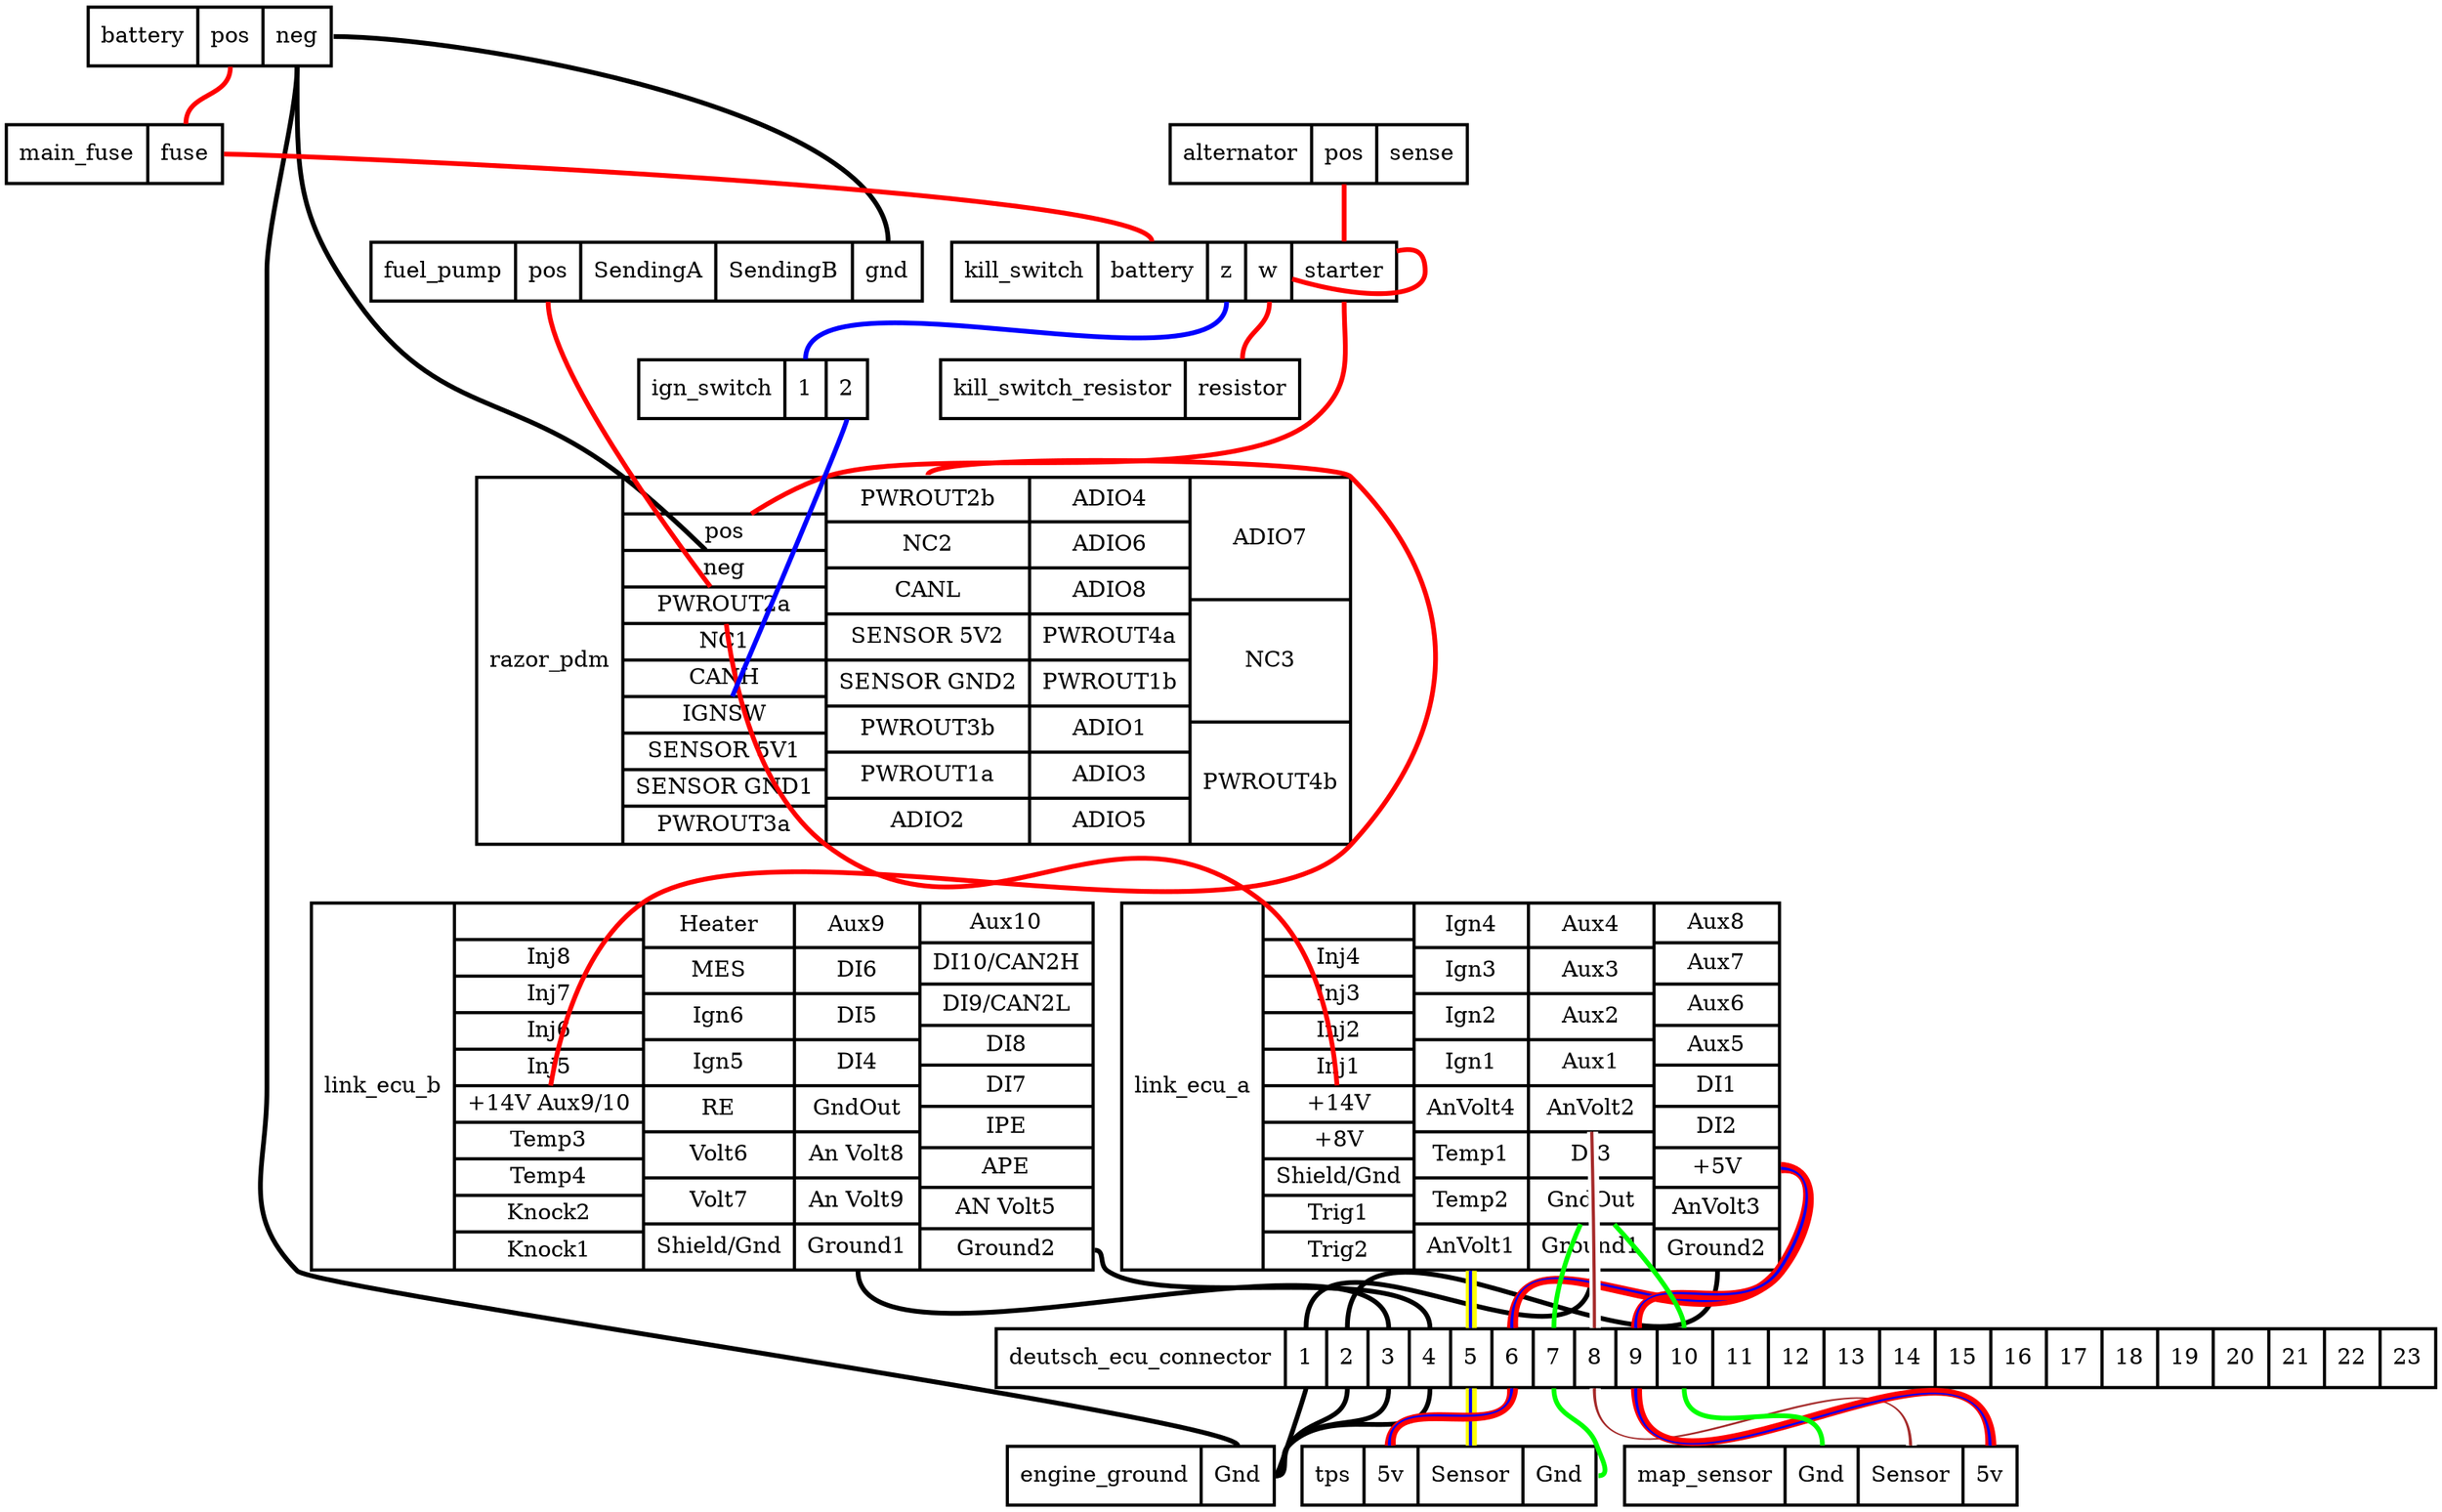 graph "" {
	graph [bb="0,0,1529,936"];
	node [label="\N"];
	battery	[height=0.51389,
		label="battery | <pos> pos | <neg> neg ",
		pos="128,917.5",
		rects="51.5,899.5,120.5,935.5 120.5,899.5,161.5,935.5 161.5,899.5,204.5,935.5",
		shape=record,
		style=bold,
		width=2.125];
	main_fuse	[height=0.51389,
		label="main_fuse | <fuse> fuse ",
		pos="68,844.5",
		rects="0,826.5,89,862.5 89,826.5,136,862.5",
		shape=record,
		style=bold,
		width=1.8889];
	battery:pos -- main_fuse:fuse	[color=red,
		penwidth=3,
		pos="141,899 141,878.73 113,883.27 113,863"];
	razor_pdm	[height=3.2083,
		label="razor_pdm | {  | <pos> pos  | <neg> neg  | <PWROUT2a> PWROUT2a  | <NC1> NC1  | <CANH> CANH  | <IGNSW> IGNSW  | <SENSOR 5V1> SENSOR \
5V1  | <SENSOR GND1> SENSOR GND1  | <PWROUT3a> PWROUT3a } | {<PWROUT2b> PWROUT2b  | <NC2> NC2  | <CANL> CANL  | <SENSOR 5V2> SENSOR \
5V2  | <SENSOR GND2> SENSOR GND2  | <PWROUT3b> PWROUT3b  | <PWROUT1a> PWROUT1a  | <ADIO2> ADIO2 } | {<ADIO4> ADIO4  | <ADIO6> ADIO6  | <\
ADIO8> ADIO8  | <PWROUT4a> PWROUT4a  | <PWROUT1b> PWROUT1b  | <ADIO1> ADIO1  | <ADIO3> ADIO3  | <ADIO5> ADIO5 } | {<ADIO7> ADIO7  | <\
NC3> NC3  | <PWROUT4b> PWROUT4b } ",
		pos="571,528.5",
		rects="296,413.5,388,643.5 388,620.5,516,643.5 388,597.5,516,620.5 388,574.5,516,597.5 388,551.5,516,574.5 388,528.5,516,551.5 388,505.5,\
516,528.5 388,482.5,516,505.5 388,459.5,516,482.5 388,436.5,516,459.5 388,413.5,516,436.5 516,615.5,644,643.5 516,586.5,644,615.5 \
516,557.5,644,586.5 516,528.5,644,557.5 516,500.5,644,528.5 516,471.5,644,500.5 516,442.5,644,471.5 516,413.5,644,442.5 644,615.5,\
745,643.5 644,586.5,745,615.5 644,557.5,745,586.5 644,528.5,745,557.5 644,500.5,745,528.5 644,471.5,745,500.5 644,442.5,745,471.5 \
644,413.5,745,442.5 745,567.5,846,643.5 745,490.5,846,567.5 745,413.5,846,490.5",
		shape=record,
		style=bold,
		width=7.6389];
	battery:neg -- razor_pdm:neg	[color=black,
		penwidth=3,
		pos="183,899 183,831.95 181.85,807.43 221,753 272.76,681.05 317.72,698 388,644 407.43,629.08 428.23,609.68 440.67,597.66"];
	fuel_pump	[height=0.51389,
		label="fuel_pump | <pos> pos | <SendingA> SendingA | <SendingB> SendingB | <gnd> gnd ",
		pos="403,771.5",
		rects="229.5,753.5,320.5,789.5 320.5,753.5,361.5,789.5 361.5,753.5,446.5,789.5 446.5,753.5,532.5,789.5 532.5,753.5,576.5,789.5",
		shape=record,
		style=bold,
		width=4.8194];
	battery:neg -- fuel_pump:gnd	[color=black,
		penwidth=3,
		pos="206,917.5 288.57,917.5 555,872.57 555,790"];
	engine_ground	[height=0.51389,
		label="engine_ground | <Gnd> Gnd ",
		pos="714,18.5",
		rects="630,0.5,752,36.5 752,0.5,798,36.5",
		shape=record,
		style=bold,
		width=2.3333];
	battery:neg -- engine_ground:Gnd	[color=black,
		penwidth=3,
		pos="183,899 183,842.15 164,829.35 164,772.5 164,772.5 164,772.5 164,260.5 164,208.92 146.85,182.8 183,146 194.72,134.07 775,53.721 775,\
37"];
	kill_switch	[height=0.51389,
		label="kill_switch | <battery> battery | <z> z | <w> w | <starter> starter ",
		pos="735,771.5",
		rects="595,753.5,687,789.5 687,753.5,756,789.5 756,753.5,780,789.5 780,753.5,809,789.5 809,753.5,875,789.5",
		shape=record,
		style=bold,
		width=3.8889];
	main_fuse:fuse -- kill_switch:battery	[color=red,
		penwidth=3,
		pos="137,844.5 169.59,844.5 721,822.59 721,790"];
	link_ecu_a	[height=3.2083,
		label="link_ecu_a | {  | <Inj4> Inj4  | <Inj3> Inj3  | <Inj2> Inj2  | <Inj1> Inj1  | <+14V> +14V  | <+8V> +8V  | <Shield/Gnd> Shield/Gnd  | <\
Trig1> Trig1  | <Trig2> Trig2 } | {<Ign4> Ign4  | <Ign3> Ign3  | <Ign2> Ign2  | <Ign1> Ign1  | <AnVolt4> AnVolt4  | <Temp1> Temp1  | <\
Temp2> Temp2  | <AnVolt1> AnVolt1 } | {<Aux4> Aux4  | <Aux3> Aux3  | <Aux2> Aux2  | <Aux1> Aux1  | <AnVolt2> AnVolt2  | <DI3> DI3  | <\
GndOut> GndOut  | <Ground1> Ground1 } | {<Aux8> Aux8  | <Aux7> Aux7  | <Aux6> Aux6  | <Aux5> Aux5  | <DI1> DI1  | <DI2> DI2  | <+\
5V> +5V  | <AnVolt3> AnVolt3  | <Ground2> Ground2 } ",
		pos="909,261.5",
		rects="702,146.5,791,376.5 791,353.5,886,376.5 791,330.5,886,353.5 791,307.5,886,330.5 791,284.5,886,307.5 791,261.5,886,284.5 791,238.5,\
886,261.5 791,215.5,886,238.5 791,192.5,886,215.5 791,169.5,886,192.5 791,146.5,886,169.5 886,348.5,958,376.5 886,319.5,958,348.5 \
886,290.5,958,319.5 886,261.5,958,290.5 886,233.5,958,261.5 886,204.5,958,233.5 886,175.5,958,204.5 886,146.5,958,175.5 958,348.5,\
1037,376.5 958,319.5,1037,348.5 958,290.5,1037,319.5 958,261.5,1037,290.5 958,233.5,1037,261.5 958,204.5,1037,233.5 958,175.5,1037,\
204.5 958,146.5,1037,175.5 1037,351.5,1116,376.5 1037,325.5,1116,351.5 1037,300.5,1116,325.5 1037,274.5,1116,300.5 1037,249.5,1116,\
274.5 1037,223.5,1116,249.5 1037,198.5,1116,223.5 1037,172.5,1116,198.5 1037,146.5,1116,172.5",
		shape=record,
		style=bold,
		width=5.75];
	razor_pdm:PWROUT2a -- link_ecu_a:"+14V"	[color=red,
		penwidth=3,
		pos="453.19,551.3 456.75,522.07 470.1,447.86 516,413 614.17,338.46 694.68,453.92 791,377 827.5,347.85 835.65,287.52 837.48,261.68"];
	link_ecu_b	[height=3.2083,
		label="link_ecu_b | {  | <Inj8> Inj8  | <Inj7> Inj7  | <Inj6> Inj6  | <Inj5> Inj5  | <+14V Aux9/10> +14V Aux9/10  | <Temp3> Temp3  | <Temp4> \
Temp4  | <Knock2> Knock2  | <Knock1> Knock1 } | {<Heater> Heater  | <MES> MES  | <Ign6> Ign6  | <Ign5> Ign5  | <RE> RE  | <Volt6> \
Volt6  | <Volt7> Volt7  | <Shield/Gnd> Shield/Gnd } | {<Aux9> Aux9  | <DI6> DI6  | <DI5> DI5  | <DI4> DI4  | <GndOut> GndOut  | <\
An Volt8> An Volt8  | <An Volt9> An Volt9  | <Ground1> Ground1 } | {<Aux10> Aux10  | <DI10/CAN2H> DI10/CAN2H  | <DI9/CAN2L> DI9/\
CAN2L  | <DI8> DI8  | <DI7> DI7  | <IPE> IPE  | <APE> APE  | <AN Volt5> AN Volt5  | <Ground2> Ground2 } ",
		pos="438,261.5",
		rects="192,146.5,282,376.5 282,353.5,401,376.5 282,330.5,401,353.5 282,307.5,401,330.5 282,284.5,401,307.5 282,261.5,401,284.5 282,238.5,\
401,261.5 282,215.5,401,238.5 282,192.5,401,215.5 282,169.5,401,192.5 282,146.5,401,169.5 401,348.5,496,376.5 401,319.5,496,348.5 \
401,290.5,496,319.5 401,261.5,496,290.5 401,233.5,496,261.5 401,204.5,496,233.5 401,175.5,496,204.5 401,146.5,496,175.5 496,348.5,\
575,376.5 496,319.5,575,348.5 496,290.5,575,319.5 496,261.5,575,290.5 496,233.5,575,261.5 496,204.5,575,233.5 496,175.5,575,204.5 \
496,146.5,575,175.5 575,351.5,684,376.5 575,325.5,684,351.5 575,300.5,684,325.5 575,274.5,684,300.5 575,249.5,684,274.5 575,223.5,\
684,249.5 575,198.5,684,223.5 575,172.5,684,198.5 575,146.5,684,172.5",
		shape=record,
		style=bold,
		width=6.8333];
	razor_pdm:PWROUT2b -- link_ecu_b:"+14V Aux9/10"	[color=red,
		penwidth=3,
		pos="580,644.5 580,659.28 835.57,653.97 846,643.5 918.3,570.92 915.46,488.3 846,413 778.73,340.07 482.55,433.5 401,377 360.98,349.28 \
346.92,287.61 342.65,261.52"];
	fuel_pump:pos -- razor_pdm:PWROUT2a	[color=red,
		penwidth=3,
		pos="341,753 341,712.58 417.12,609.15 443.29,574.79"];
	kill_switch:starter -- razor_pdm:pos	[color=red,
		penwidth=3,
		pos="842,753 842,719.47 848.28,702.02 823,680 771.2,634.89 581.51,664.66 516,644 498.79,638.57 480.83,628.44 468.34,620.56"];
	kill_switch:starter -- kill_switch:w	[color=red,
		penwidth=3,
		pos="875.03,784.1 888.25,787.02 893,782.82 893,771.5 893,755.15 855.61,753.65 809.29,767"];
	kill_switch_resistor	[height=0.51389,
		label="kill_switch_resistor | <resistor> resistor ",
		pos="701,698.5",
		rects="588,680.5,742,716.5 742,680.5,814,716.5",
		shape=record,
		style=bold,
		width=3.1389];
	kill_switch:w -- kill_switch_resistor:resistor	[color=red,
		penwidth=3,
		pos="795,753 795,735.31 778,734.69 778,717"];
	ign_switch	[height=0.51389,
		label="ign_switch | <1> 1 | <2> 2 ",
		pos="470,698.5",
		rects="398,680.5,490,716.5 490,680.5,516,716.5 516,680.5,542,716.5",
		shape=record,
		style=bold,
		width=2];
	kill_switch:z -- ign_switch:1	[color=blue,
		penwidth=3,
		pos="768,753 768,693.57 503,776.43 503,717"];
	deutsch_ecu_connector	[height=0.51389,
		label="deutsch_ecu_connector | <1> 1 | <2> 2 | <3> 3 | <4> 4 | <5> 5 | <6> 6 | <7> 7 | <8> 8 | <9> 9 | <10> 10 | <11> 11 | <12> 12 | <13> \
13 | <14> 14 | <15> 15 | <16> 16 | <17> 17 | <18> 18 | <19> 19 | <20> 20 | <21> 21 | <22> 22 | <23> 23 ",
		pos="1076,91.5",
		rects="623,73.5,805,109.5 805,73.5,831,109.5 831,73.5,857,109.5 857,73.5,883,109.5 883,73.5,909,109.5 909,73.5,935,109.5 935,73.5,961,109.5 \
961,73.5,987,109.5 987,73.5,1013,109.5 1013,73.5,1039,109.5 1039,73.5,1074,109.5 1074,73.5,1109,109.5 1109,73.5,1144,109.5 1144,\
73.5,1179,109.5 1179,73.5,1214,109.5 1214,73.5,1249,109.5 1249,73.5,1284,109.5 1284,73.5,1319,109.5 1319,73.5,1354,109.5 1354,73.5,\
1389,109.5 1389,73.5,1424,109.5 1424,73.5,1459,109.5 1459,73.5,1494,109.5 1494,73.5,1529,109.5",
		shape=record,
		style=bold,
		width=12.583];
	link_ecu_a:Ground1 -- deutsch_ecu_connector:1	[color=black,
		penwidth=3,
		pos="998,146 998,64.416 818,191.58 818,110"];
	link_ecu_a:Ground2 -- deutsch_ecu_connector:2	[color=black,
		penwidth=3,
		pos="1077,146 1077,41.216 844,214.78 844,110"];
	link_ecu_a:AnVolt1 -- deutsch_ecu_connector:5	[color="yellow:blue:yellow",
		penwidth=3,
		pos="922,146 922,130 922,126 922,110"];
	link_ecu_a:"+5V" -- deutsch_ecu_connector:6	[color="red:blue:red",
		penwidth=3,
		pos="1117,210.5 1145.7,210.5 1134.2,168.16 1116,146 1067.5,86.99 948,186.36 948,110"];
	link_ecu_a:GndOut -- deutsch_ecu_connector:7	[color=green,
		penwidth=3,
		pos="990.93,175.24 983.85,159.62 974,133.64 974,110"];
	link_ecu_a:AnVolt2 -- deutsch_ecu_connector:8	[color="white:brown:white",
		penwidth=3,
		pos="998.34,233.45 998.91,208.56 1000,155.12 1000,110"];
	link_ecu_a:"+5V" -- deutsch_ecu_connector:9	[color="red:blue:red",
		penwidth=3,
		pos="1117,210.5 1145.7,210.5 1132.3,169.62 1116,146 1091.6,110.51 1026,153.08 1026,110"];
	link_ecu_a:GndOut -- deutsch_ecu_connector:10	[color=green,
		penwidth=3,
		pos="1011.5,175.47 1028.6,156.97 1056,125.03 1056,110"];
	link_ecu_b:Ground1 -- deutsch_ecu_connector:3	[color=black,
		penwidth=3,
		pos="536,146 536,71.348 870,184.65 870,110"];
	link_ecu_b:Ground2 -- deutsch_ecu_connector:4	[color=black,
		penwidth=3,
		pos="685,159.5 691.97,159.5 687.27,149.97 693,146 730.67,119.92 896,155.81 896,110"];
	ign_switch:2 -- razor_pdm:IGNSW	[color=blue,
		penwidth=3,
		pos="529,680 529,675.28 474.44,546.35 457.17,505.67"];
	alternator	[height=0.51389,
		label="alternator | <pos> pos | <sense> sense ",
		pos="826,844.5",
		rects="732.5,826.5,821.5,862.5 821.5,826.5,862.5,862.5 862.5,826.5,919.5,862.5",
		shape=record,
		style=bold,
		width=2.5972];
	alternator:pos -- kill_switch:starter	[color=red,
		penwidth=3,
		pos="842,826 842,810 842,806 842,790"];
	deutsch_ecu_connector:1 -- engine_ground:Gnd	[color=black,
		penwidth=3,
		pos="818,73 818,71.397 800.6,18.5 799,18.5"];
	deutsch_ecu_connector:2 -- engine_ground:Gnd	[color=black,
		penwidth=3,
		pos="844,73 844,50.056 820.02,55.889 807,37 801.92,29.625 807.96,18.5 799,18.5"];
	deutsch_ecu_connector:3 -- engine_ground:Gnd	[color=black,
		penwidth=3,
		pos="870,73 870,40.751 828.5,61.033 807,37 801.03,30.324 807.96,18.5 799,18.5"];
	deutsch_ecu_connector:4 -- engine_ground:Gnd	[color=black,
		penwidth=3,
		pos="896,73 896,30.331 837.53,66.811 807,37 800.59,30.741 807.96,18.5 799,18.5"];
	tps	[height=0.51389,
		label="tps | <5v> 5v | <Sensor> Sensor | <Gnd> Gnd ",
		pos="908,18.5",
		rects="815.5,0.5,854.5,36.5 854.5,0.5,888.5,36.5 888.5,0.5,954.5,36.5 954.5,0.5,1000.5,36.5",
		shape=record,
		style=bold,
		width=2.5694];
	deutsch_ecu_connector:5 -- tps:Sensor	[color="yellow:blue:yellow",
		penwidth=3,
		pos="922,73 922,57 922,53 922,37"];
	deutsch_ecu_connector:6 -- tps:"5v"	[color="red:blue:red",
		penwidth=3,
		pos="948,73 948,35.222 871,74.778 871,37"];
	deutsch_ecu_connector:7 -- tps:Gnd	[color=green,
		penwidth=3,
		pos="974,73 974,53 994.17,55.796 1001,37 1003.8,29.261 1010.2,18.5 1002,18.5"];
	map_sensor	[height=0.51389,
		label="map_sensor | <Gnd> Gnd | <Sensor> Sensor | <5v> 5v ",
		pos="1142,18.5",
		rects="1018.5,0.5,1119.5,36.5 1119.5,0.5,1165.5,36.5 1165.5,0.5,1231.5,36.5 1231.5,0.5,1265.5,36.5",
		shape=record,
		style=bold,
		width=3.4306];
	deutsch_ecu_connector:8 -- map_sensor:Sensor	[color="white:brown:white",
		penwidth=3,
		pos="1000,73 1000,-16.88 1199,126.88 1199,37"];
	deutsch_ecu_connector:9 -- map_sensor:"5v"	[color="red:blue:red",
		penwidth=3,
		pos="1026,73 1026,-27.394 1249,137.39 1249,37"];
	deutsch_ecu_connector:10 -- map_sensor:Gnd	[color=green,
		penwidth=3,
		pos="1056,73 1056,31.154 1143,78.846 1143,37"];
}
